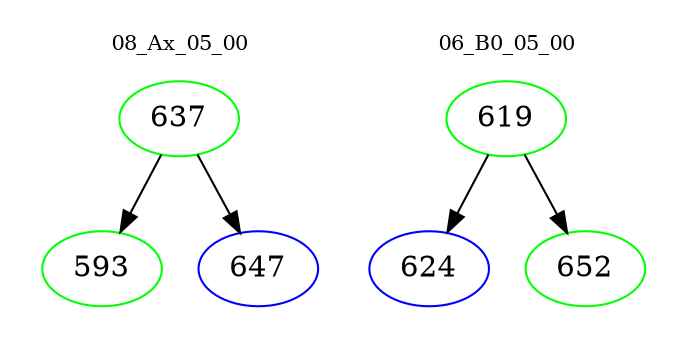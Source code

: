 digraph{
subgraph cluster_0 {
color = white
label = "08_Ax_05_00";
fontsize=10;
T0_637 [label="637", color="green"]
T0_637 -> T0_593 [color="black"]
T0_593 [label="593", color="green"]
T0_637 -> T0_647 [color="black"]
T0_647 [label="647", color="blue"]
}
subgraph cluster_1 {
color = white
label = "06_B0_05_00";
fontsize=10;
T1_619 [label="619", color="green"]
T1_619 -> T1_624 [color="black"]
T1_624 [label="624", color="blue"]
T1_619 -> T1_652 [color="black"]
T1_652 [label="652", color="green"]
}
}
